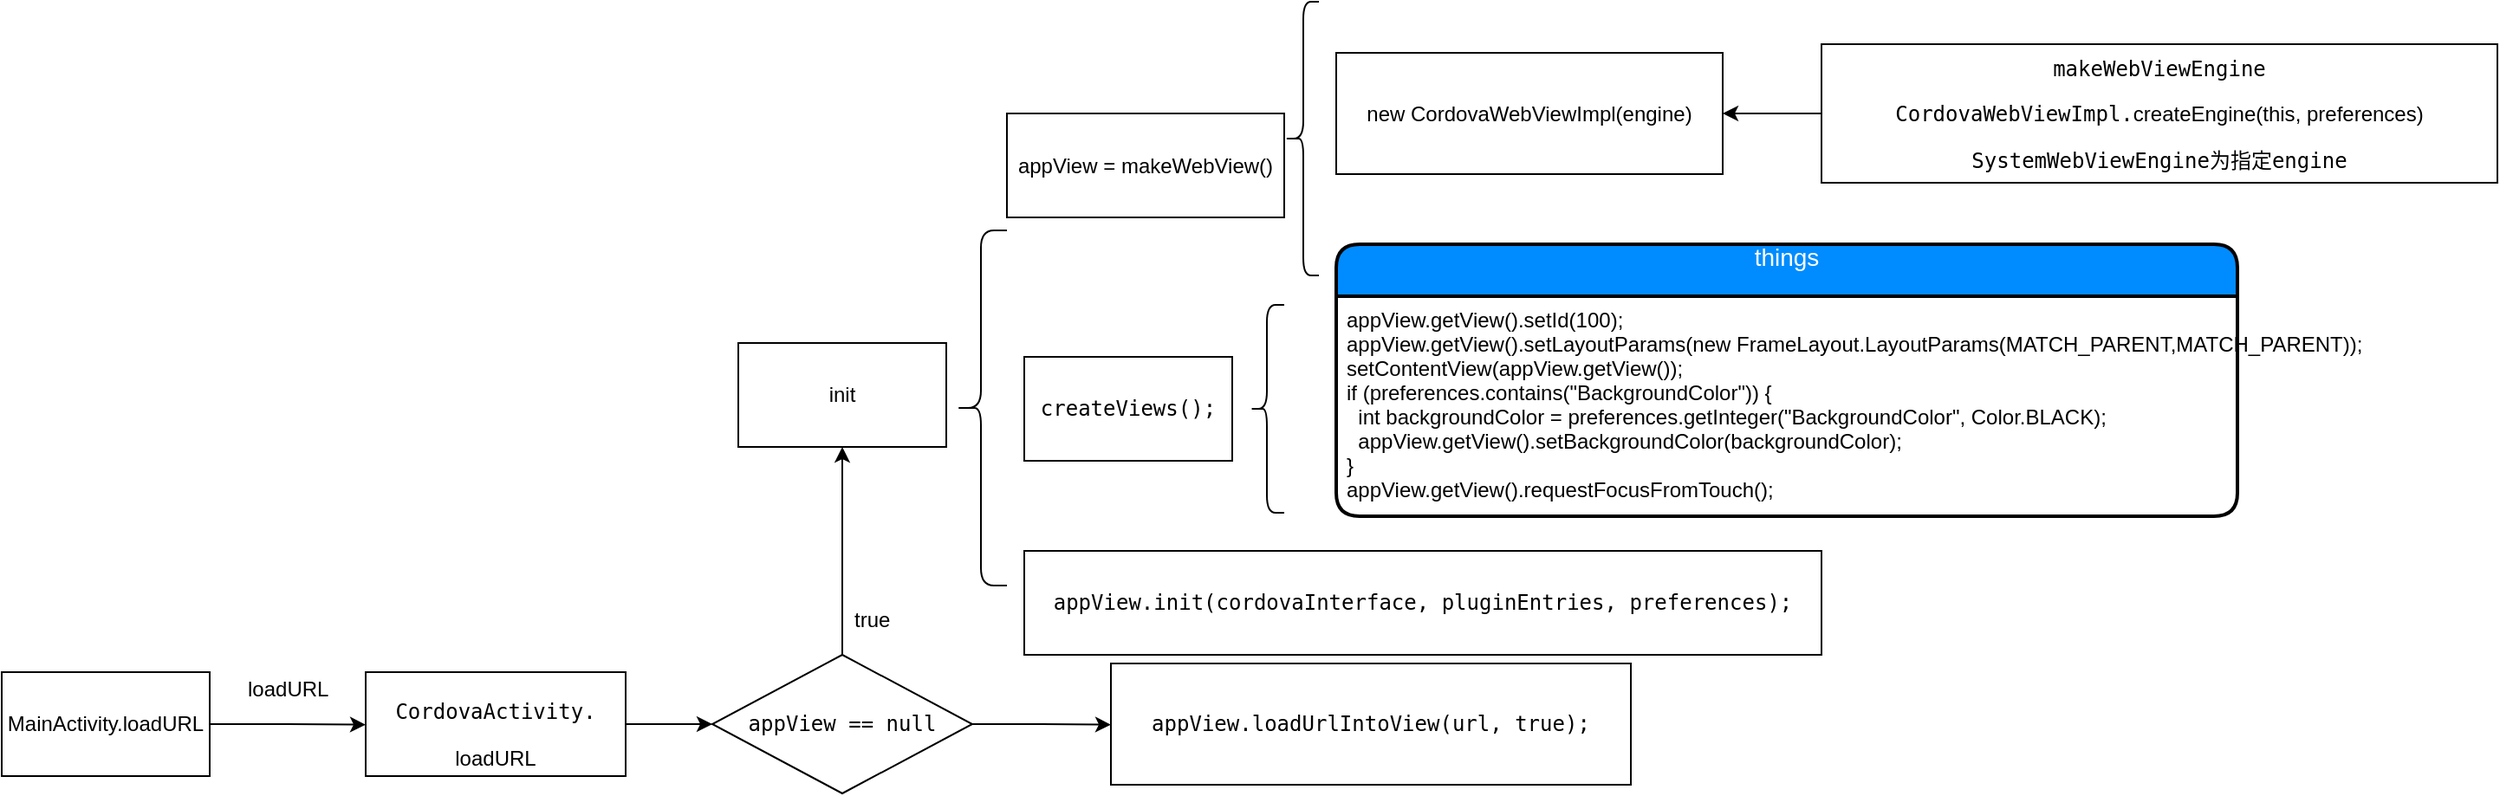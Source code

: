 <mxfile version="10.5.4" type="github"><diagram id="c00RBw5aIxOP1FfjhGlZ" name="Page-1"><mxGraphModel dx="1269" dy="675" grid="1" gridSize="10" guides="1" tooltips="1" connect="1" arrows="1" fold="1" page="1" pageScale="1" pageWidth="827" pageHeight="1169" math="0" shadow="0"><root><mxCell id="0"/><mxCell id="1" parent="0"/><mxCell id="qnE9HWCvwtSlB8G6Xwsx-5" style="edgeStyle=orthogonalEdgeStyle;rounded=0;orthogonalLoop=1;jettySize=auto;html=1;exitX=1;exitY=0.5;exitDx=0;exitDy=0;" edge="1" parent="1" source="qnE9HWCvwtSlB8G6Xwsx-1"><mxGeometry relative="1" as="geometry"><mxPoint x="240" y="480.333" as="targetPoint"/></mxGeometry></mxCell><mxCell id="qnE9HWCvwtSlB8G6Xwsx-1" value="MainActivity.&lt;span&gt;loadURL&lt;/span&gt;" style="rounded=0;whiteSpace=wrap;html=1;" vertex="1" parent="1"><mxGeometry x="30" y="450" width="120" height="60" as="geometry"/></mxCell><mxCell id="qnE9HWCvwtSlB8G6Xwsx-4" value="loadURL" style="text;html=1;resizable=0;points=[];autosize=1;align=left;verticalAlign=top;spacingTop=-4;" vertex="1" parent="1"><mxGeometry x="170" y="450" width="60" height="20" as="geometry"/></mxCell><mxCell id="qnE9HWCvwtSlB8G6Xwsx-9" style="edgeStyle=orthogonalEdgeStyle;rounded=0;orthogonalLoop=1;jettySize=auto;html=1;exitX=1;exitY=0.5;exitDx=0;exitDy=0;entryX=0;entryY=0.5;entryDx=0;entryDy=0;" edge="1" parent="1" source="qnE9HWCvwtSlB8G6Xwsx-6" target="qnE9HWCvwtSlB8G6Xwsx-8"><mxGeometry relative="1" as="geometry"/></mxCell><mxCell id="qnE9HWCvwtSlB8G6Xwsx-6" value="&lt;pre&gt;&lt;span&gt;CordovaActivity.&lt;/span&gt;&lt;/pre&gt;&lt;span&gt;loadURL&lt;/span&gt;" style="rounded=0;whiteSpace=wrap;html=1;" vertex="1" parent="1"><mxGeometry x="240" y="450" width="150" height="60" as="geometry"/></mxCell><mxCell id="qnE9HWCvwtSlB8G6Xwsx-10" style="edgeStyle=orthogonalEdgeStyle;rounded=0;orthogonalLoop=1;jettySize=auto;html=1;entryX=0.5;entryY=1;entryDx=0;entryDy=0;" edge="1" parent="1" source="qnE9HWCvwtSlB8G6Xwsx-8" target="qnE9HWCvwtSlB8G6Xwsx-12"><mxGeometry relative="1" as="geometry"><mxPoint x="515" y="390" as="targetPoint"/></mxGeometry></mxCell><mxCell id="qnE9HWCvwtSlB8G6Xwsx-13" style="edgeStyle=orthogonalEdgeStyle;rounded=0;orthogonalLoop=1;jettySize=auto;html=1;exitX=1;exitY=0.5;exitDx=0;exitDy=0;" edge="1" parent="1" source="qnE9HWCvwtSlB8G6Xwsx-8"><mxGeometry relative="1" as="geometry"><mxPoint x="670" y="480.333" as="targetPoint"/></mxGeometry></mxCell><mxCell id="qnE9HWCvwtSlB8G6Xwsx-8" value="&lt;pre&gt;&lt;span&gt;appView&lt;/span&gt; == &lt;span&gt;null&lt;/span&gt;&lt;/pre&gt;" style="rhombus;whiteSpace=wrap;html=1;" vertex="1" parent="1"><mxGeometry x="440" y="440" width="150" height="80" as="geometry"/></mxCell><mxCell id="qnE9HWCvwtSlB8G6Xwsx-11" value="true" style="text;html=1;resizable=0;points=[];autosize=1;align=left;verticalAlign=top;spacingTop=-4;" vertex="1" parent="1"><mxGeometry x="520" y="410" width="40" height="20" as="geometry"/></mxCell><mxCell id="qnE9HWCvwtSlB8G6Xwsx-12" value="init" style="rounded=0;whiteSpace=wrap;html=1;" vertex="1" parent="1"><mxGeometry x="455" y="260" width="120" height="60" as="geometry"/></mxCell><mxCell id="qnE9HWCvwtSlB8G6Xwsx-15" value="appView =&amp;nbsp;&lt;span&gt;makeWebView&lt;/span&gt;&lt;span&gt;()&lt;/span&gt;&lt;br&gt;" style="rounded=0;whiteSpace=wrap;html=1;" vertex="1" parent="1"><mxGeometry x="610" y="127.5" width="160" height="60" as="geometry"/></mxCell><mxCell id="qnE9HWCvwtSlB8G6Xwsx-14" value="&lt;pre&gt;&lt;span&gt;appView&lt;/span&gt;.loadUrlIntoView(url, &lt;span&gt;true&lt;/span&gt;);&lt;/pre&gt;" style="rounded=0;whiteSpace=wrap;html=1;" vertex="1" parent="1"><mxGeometry x="670" y="445" width="300" height="70" as="geometry"/></mxCell><mxCell id="qnE9HWCvwtSlB8G6Xwsx-36" style="edgeStyle=orthogonalEdgeStyle;rounded=0;orthogonalLoop=1;jettySize=auto;html=1;exitX=0;exitY=0.5;exitDx=0;exitDy=0;entryX=1;entryY=0.5;entryDx=0;entryDy=0;" edge="1" parent="1" source="qnE9HWCvwtSlB8G6Xwsx-18" target="qnE9HWCvwtSlB8G6Xwsx-23"><mxGeometry relative="1" as="geometry"/></mxCell><mxCell id="qnE9HWCvwtSlB8G6Xwsx-18" value="&lt;pre&gt;makeWebViewEngine&lt;/pre&gt;&lt;pre&gt;CordovaWebViewImpl.&lt;span style=&quot;font-family: &amp;#34;helvetica&amp;#34; ; white-space: normal&quot;&gt;createEngine&lt;/span&gt;&lt;span style=&quot;font-family: &amp;#34;helvetica&amp;#34; ; white-space: normal&quot;&gt;(&lt;/span&gt;&lt;span style=&quot;font-family: &amp;#34;helvetica&amp;#34; ; white-space: normal&quot;&gt;this&lt;/span&gt;&lt;span style=&quot;font-family: &amp;#34;helvetica&amp;#34; ; white-space: normal&quot;&gt;, &lt;/span&gt;&lt;span style=&quot;font-family: &amp;#34;helvetica&amp;#34; ; white-space: normal&quot;&gt;preferences&lt;/span&gt;&lt;span style=&quot;font-family: &amp;#34;helvetica&amp;#34; ; white-space: normal&quot;&gt;)&lt;/span&gt;&lt;br&gt;&lt;/pre&gt;&lt;pre&gt;SystemWebViewEngine为指定engine&lt;/pre&gt;" style="rounded=0;whiteSpace=wrap;html=1;" vertex="1" parent="1"><mxGeometry x="1080" y="87.5" width="390" height="80" as="geometry"/></mxCell><mxCell id="qnE9HWCvwtSlB8G6Xwsx-19" value="" style="shape=curlyBracket;whiteSpace=wrap;html=1;rounded=1;size=0.55;" vertex="1" parent="1"><mxGeometry x="770" y="63" width="20" height="158" as="geometry"/></mxCell><mxCell id="qnE9HWCvwtSlB8G6Xwsx-20" value="" style="shape=curlyBracket;whiteSpace=wrap;html=1;rounded=1;" vertex="1" parent="1"><mxGeometry x="580" y="195" width="30" height="205" as="geometry"/></mxCell><mxCell id="qnE9HWCvwtSlB8G6Xwsx-23" value="new&amp;nbsp;&lt;span&gt;CordovaWebViewImpl(engine)&lt;/span&gt;" style="rounded=0;whiteSpace=wrap;html=1;" vertex="1" parent="1"><mxGeometry x="800" y="92.5" width="223" height="70" as="geometry"/></mxCell><mxCell id="qnE9HWCvwtSlB8G6Xwsx-26" value="&lt;pre&gt;&lt;span&gt;createViews&lt;/span&gt;();&lt;/pre&gt;" style="rounded=0;whiteSpace=wrap;html=1;" vertex="1" parent="1"><mxGeometry x="620" y="268" width="120" height="60" as="geometry"/></mxCell><mxCell id="qnE9HWCvwtSlB8G6Xwsx-27" value="" style="shape=curlyBracket;whiteSpace=wrap;html=1;rounded=1;" vertex="1" parent="1"><mxGeometry x="750" y="238" width="20" height="120" as="geometry"/></mxCell><mxCell id="qnE9HWCvwtSlB8G6Xwsx-29" value="&lt;br&gt;&lt;br&gt;&lt;br&gt;&lt;br&gt;&lt;br&gt;&lt;br&gt;" style="text;html=1;resizable=0;points=[];autosize=1;align=left;verticalAlign=top;spacingTop=-4;" vertex="1" parent="1"><mxGeometry x="840" y="208" width="20" height="90" as="geometry"/></mxCell><mxCell id="qnE9HWCvwtSlB8G6Xwsx-30" value="&lt;br&gt;&lt;br&gt;&lt;br&gt;&lt;br&gt;&lt;br&gt;&lt;br&gt;" style="text;html=1;resizable=0;points=[];autosize=1;align=left;verticalAlign=top;spacingTop=-4;" vertex="1" parent="1"><mxGeometry x="850" y="215" width="20" height="90" as="geometry"/></mxCell><mxCell id="qnE9HWCvwtSlB8G6Xwsx-31" value="things&#10;" style="swimlane;childLayout=stackLayout;horizontal=1;startSize=30;horizontalStack=0;fillColor=#008cff;fontColor=#FFFFFF;rounded=1;fontSize=14;fontStyle=0;strokeWidth=2;resizeParent=0;resizeLast=1;shadow=0;dashed=0;align=center;" vertex="1" parent="1"><mxGeometry x="800" y="203" width="520" height="157" as="geometry"/></mxCell><mxCell id="qnE9HWCvwtSlB8G6Xwsx-32" value="appView.getView().setId(100);&#10;appView.getView().setLayoutParams(new FrameLayout.LayoutParams(MATCH_PARENT,MATCH_PARENT));&#10;setContentView(appView.getView());&#10;if (preferences.contains(&quot;BackgroundColor&quot;)) {&#10;  int backgroundColor = preferences.getInteger(&quot;BackgroundColor&quot;, Color.BLACK);&#10;  appView.getView().setBackgroundColor(backgroundColor);&#10;    }&#10;appView.getView().requestFocusFromTouch();" style="align=left;strokeColor=none;fillColor=none;spacingLeft=4;fontSize=12;verticalAlign=top;resizable=0;rotatable=0;part=1;" vertex="1" parent="qnE9HWCvwtSlB8G6Xwsx-31"><mxGeometry y="30" width="520" height="127" as="geometry"/></mxCell><mxCell id="qnE9HWCvwtSlB8G6Xwsx-35" value="&lt;pre&gt;&lt;span&gt;appView&lt;/span&gt;.init(&lt;span&gt;cordovaInterface&lt;/span&gt;, &lt;span&gt;pluginEntries&lt;/span&gt;, &lt;span&gt;preferences&lt;/span&gt;);&lt;/pre&gt;" style="rounded=0;whiteSpace=wrap;html=1;" vertex="1" parent="1"><mxGeometry x="620" y="380" width="460" height="60" as="geometry"/></mxCell></root></mxGraphModel></diagram></mxfile>